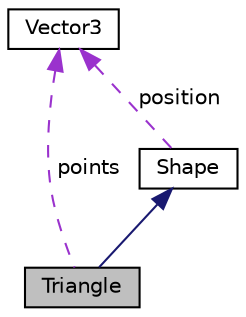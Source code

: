 digraph "Triangle"
{
  edge [fontname="Helvetica",fontsize="10",labelfontname="Helvetica",labelfontsize="10"];
  node [fontname="Helvetica",fontsize="10",shape=record];
  Node1 [label="Triangle",height=0.2,width=0.4,color="black", fillcolor="grey75", style="filled", fontcolor="black"];
  Node2 -> Node1 [dir="back",color="midnightblue",fontsize="10",style="solid"];
  Node2 [label="Shape",height=0.2,width=0.4,color="black", fillcolor="white", style="filled",URL="$structShape.html"];
  Node3 -> Node2 [dir="back",color="darkorchid3",fontsize="10",style="dashed",label=" position" ];
  Node3 [label="Vector3",height=0.2,width=0.4,color="black", fillcolor="white", style="filled",URL="$structVector3.html"];
  Node3 -> Node1 [dir="back",color="darkorchid3",fontsize="10",style="dashed",label=" points" ];
}
